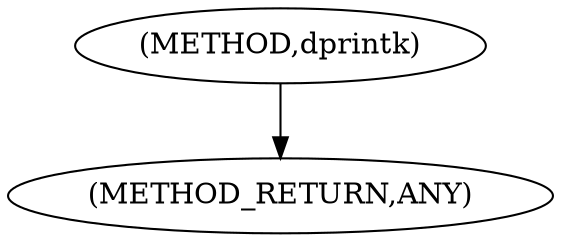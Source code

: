 digraph "dprintk" {  
"111669149713" [label = <(METHOD,dprintk)> ]
"128849018897" [label = <(METHOD_RETURN,ANY)> ]
  "111669149713" -> "128849018897" 
}
